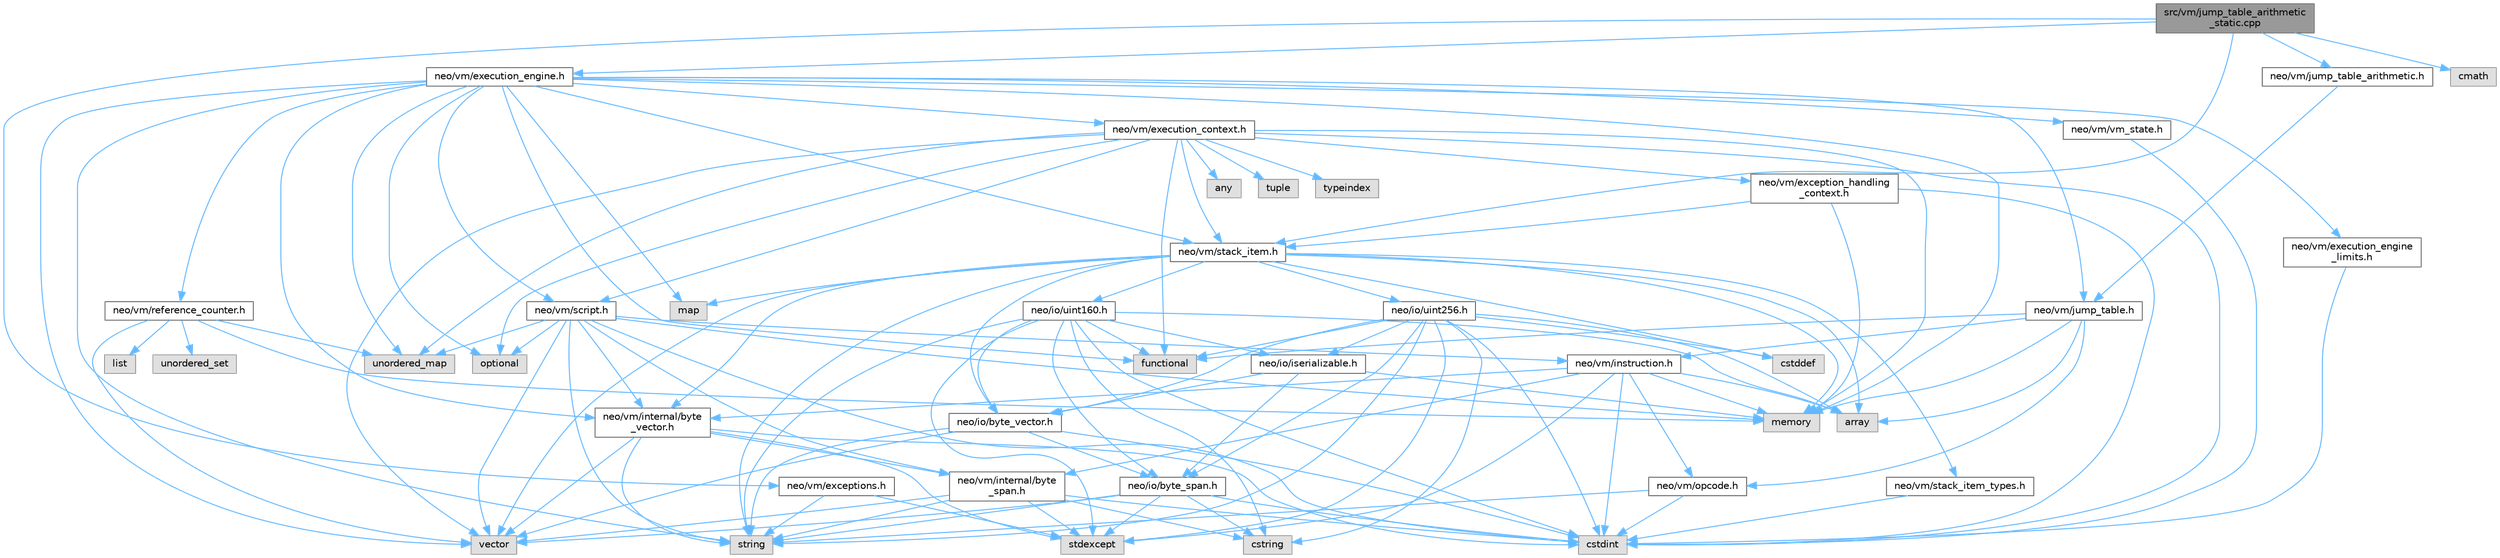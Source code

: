 digraph "src/vm/jump_table_arithmetic_static.cpp"
{
 // LATEX_PDF_SIZE
  bgcolor="transparent";
  edge [fontname=Helvetica,fontsize=10,labelfontname=Helvetica,labelfontsize=10];
  node [fontname=Helvetica,fontsize=10,shape=box,height=0.2,width=0.4];
  Node1 [id="Node000001",label="src/vm/jump_table_arithmetic\l_static.cpp",height=0.2,width=0.4,color="gray40", fillcolor="grey60", style="filled", fontcolor="black",tooltip=" "];
  Node1 -> Node2 [id="edge1_Node000001_Node000002",color="steelblue1",style="solid",tooltip=" "];
  Node2 [id="Node000002",label="neo/vm/exceptions.h",height=0.2,width=0.4,color="grey40", fillcolor="white", style="filled",URL="$vm_2exceptions_8h.html",tooltip=" "];
  Node2 -> Node3 [id="edge2_Node000002_Node000003",color="steelblue1",style="solid",tooltip=" "];
  Node3 [id="Node000003",label="stdexcept",height=0.2,width=0.4,color="grey60", fillcolor="#E0E0E0", style="filled",tooltip=" "];
  Node2 -> Node4 [id="edge3_Node000002_Node000004",color="steelblue1",style="solid",tooltip=" "];
  Node4 [id="Node000004",label="string",height=0.2,width=0.4,color="grey60", fillcolor="#E0E0E0", style="filled",tooltip=" "];
  Node1 -> Node5 [id="edge4_Node000001_Node000005",color="steelblue1",style="solid",tooltip=" "];
  Node5 [id="Node000005",label="neo/vm/execution_engine.h",height=0.2,width=0.4,color="grey40", fillcolor="white", style="filled",URL="$execution__engine_8h.html",tooltip=" "];
  Node5 -> Node6 [id="edge5_Node000005_Node000006",color="steelblue1",style="solid",tooltip=" "];
  Node6 [id="Node000006",label="neo/vm/execution_context.h",height=0.2,width=0.4,color="grey40", fillcolor="white", style="filled",URL="$execution__context_8h.html",tooltip=" "];
  Node6 -> Node7 [id="edge6_Node000006_Node000007",color="steelblue1",style="solid",tooltip=" "];
  Node7 [id="Node000007",label="neo/vm/exception_handling\l_context.h",height=0.2,width=0.4,color="grey40", fillcolor="white", style="filled",URL="$exception__handling__context_8h.html",tooltip=" "];
  Node7 -> Node8 [id="edge7_Node000007_Node000008",color="steelblue1",style="solid",tooltip=" "];
  Node8 [id="Node000008",label="neo/vm/stack_item.h",height=0.2,width=0.4,color="grey40", fillcolor="white", style="filled",URL="$stack__item_8h.html",tooltip=" "];
  Node8 -> Node9 [id="edge8_Node000008_Node000009",color="steelblue1",style="solid",tooltip=" "];
  Node9 [id="Node000009",label="neo/io/byte_vector.h",height=0.2,width=0.4,color="grey40", fillcolor="white", style="filled",URL="$io_2byte__vector_8h.html",tooltip=" "];
  Node9 -> Node10 [id="edge9_Node000009_Node000010",color="steelblue1",style="solid",tooltip=" "];
  Node10 [id="Node000010",label="neo/io/byte_span.h",height=0.2,width=0.4,color="grey40", fillcolor="white", style="filled",URL="$io_2byte__span_8h.html",tooltip=" "];
  Node10 -> Node11 [id="edge10_Node000010_Node000011",color="steelblue1",style="solid",tooltip=" "];
  Node11 [id="Node000011",label="cstdint",height=0.2,width=0.4,color="grey60", fillcolor="#E0E0E0", style="filled",tooltip=" "];
  Node10 -> Node12 [id="edge11_Node000010_Node000012",color="steelblue1",style="solid",tooltip=" "];
  Node12 [id="Node000012",label="cstring",height=0.2,width=0.4,color="grey60", fillcolor="#E0E0E0", style="filled",tooltip=" "];
  Node10 -> Node3 [id="edge12_Node000010_Node000003",color="steelblue1",style="solid",tooltip=" "];
  Node10 -> Node4 [id="edge13_Node000010_Node000004",color="steelblue1",style="solid",tooltip=" "];
  Node10 -> Node13 [id="edge14_Node000010_Node000013",color="steelblue1",style="solid",tooltip=" "];
  Node13 [id="Node000013",label="vector",height=0.2,width=0.4,color="grey60", fillcolor="#E0E0E0", style="filled",tooltip=" "];
  Node9 -> Node11 [id="edge15_Node000009_Node000011",color="steelblue1",style="solid",tooltip=" "];
  Node9 -> Node4 [id="edge16_Node000009_Node000004",color="steelblue1",style="solid",tooltip=" "];
  Node9 -> Node13 [id="edge17_Node000009_Node000013",color="steelblue1",style="solid",tooltip=" "];
  Node8 -> Node14 [id="edge18_Node000008_Node000014",color="steelblue1",style="solid",tooltip=" "];
  Node14 [id="Node000014",label="neo/io/uint160.h",height=0.2,width=0.4,color="grey40", fillcolor="white", style="filled",URL="$uint160_8h.html",tooltip=" "];
  Node14 -> Node10 [id="edge19_Node000014_Node000010",color="steelblue1",style="solid",tooltip=" "];
  Node14 -> Node9 [id="edge20_Node000014_Node000009",color="steelblue1",style="solid",tooltip=" "];
  Node14 -> Node15 [id="edge21_Node000014_Node000015",color="steelblue1",style="solid",tooltip=" "];
  Node15 [id="Node000015",label="neo/io/iserializable.h",height=0.2,width=0.4,color="grey40", fillcolor="white", style="filled",URL="$iserializable_8h.html",tooltip=" "];
  Node15 -> Node10 [id="edge22_Node000015_Node000010",color="steelblue1",style="solid",tooltip=" "];
  Node15 -> Node9 [id="edge23_Node000015_Node000009",color="steelblue1",style="solid",tooltip=" "];
  Node15 -> Node16 [id="edge24_Node000015_Node000016",color="steelblue1",style="solid",tooltip=" "];
  Node16 [id="Node000016",label="memory",height=0.2,width=0.4,color="grey60", fillcolor="#E0E0E0", style="filled",tooltip=" "];
  Node14 -> Node17 [id="edge25_Node000014_Node000017",color="steelblue1",style="solid",tooltip=" "];
  Node17 [id="Node000017",label="array",height=0.2,width=0.4,color="grey60", fillcolor="#E0E0E0", style="filled",tooltip=" "];
  Node14 -> Node11 [id="edge26_Node000014_Node000011",color="steelblue1",style="solid",tooltip=" "];
  Node14 -> Node12 [id="edge27_Node000014_Node000012",color="steelblue1",style="solid",tooltip=" "];
  Node14 -> Node18 [id="edge28_Node000014_Node000018",color="steelblue1",style="solid",tooltip=" "];
  Node18 [id="Node000018",label="functional",height=0.2,width=0.4,color="grey60", fillcolor="#E0E0E0", style="filled",tooltip=" "];
  Node14 -> Node3 [id="edge29_Node000014_Node000003",color="steelblue1",style="solid",tooltip=" "];
  Node14 -> Node4 [id="edge30_Node000014_Node000004",color="steelblue1",style="solid",tooltip=" "];
  Node8 -> Node19 [id="edge31_Node000008_Node000019",color="steelblue1",style="solid",tooltip=" "];
  Node19 [id="Node000019",label="neo/io/uint256.h",height=0.2,width=0.4,color="grey40", fillcolor="white", style="filled",URL="$uint256_8h.html",tooltip=" "];
  Node19 -> Node10 [id="edge32_Node000019_Node000010",color="steelblue1",style="solid",tooltip=" "];
  Node19 -> Node9 [id="edge33_Node000019_Node000009",color="steelblue1",style="solid",tooltip=" "];
  Node19 -> Node15 [id="edge34_Node000019_Node000015",color="steelblue1",style="solid",tooltip=" "];
  Node19 -> Node17 [id="edge35_Node000019_Node000017",color="steelblue1",style="solid",tooltip=" "];
  Node19 -> Node20 [id="edge36_Node000019_Node000020",color="steelblue1",style="solid",tooltip=" "];
  Node20 [id="Node000020",label="cstddef",height=0.2,width=0.4,color="grey60", fillcolor="#E0E0E0", style="filled",tooltip=" "];
  Node19 -> Node11 [id="edge37_Node000019_Node000011",color="steelblue1",style="solid",tooltip=" "];
  Node19 -> Node12 [id="edge38_Node000019_Node000012",color="steelblue1",style="solid",tooltip=" "];
  Node19 -> Node18 [id="edge39_Node000019_Node000018",color="steelblue1",style="solid",tooltip=" "];
  Node19 -> Node3 [id="edge40_Node000019_Node000003",color="steelblue1",style="solid",tooltip=" "];
  Node19 -> Node4 [id="edge41_Node000019_Node000004",color="steelblue1",style="solid",tooltip=" "];
  Node8 -> Node21 [id="edge42_Node000008_Node000021",color="steelblue1",style="solid",tooltip=" "];
  Node21 [id="Node000021",label="neo/vm/internal/byte\l_vector.h",height=0.2,width=0.4,color="grey40", fillcolor="white", style="filled",URL="$vm_2internal_2byte__vector_8h.html",tooltip=" "];
  Node21 -> Node22 [id="edge43_Node000021_Node000022",color="steelblue1",style="solid",tooltip=" "];
  Node22 [id="Node000022",label="neo/vm/internal/byte\l_span.h",height=0.2,width=0.4,color="grey40", fillcolor="white", style="filled",URL="$vm_2internal_2byte__span_8h.html",tooltip=" "];
  Node22 -> Node11 [id="edge44_Node000022_Node000011",color="steelblue1",style="solid",tooltip=" "];
  Node22 -> Node12 [id="edge45_Node000022_Node000012",color="steelblue1",style="solid",tooltip=" "];
  Node22 -> Node3 [id="edge46_Node000022_Node000003",color="steelblue1",style="solid",tooltip=" "];
  Node22 -> Node4 [id="edge47_Node000022_Node000004",color="steelblue1",style="solid",tooltip=" "];
  Node22 -> Node13 [id="edge48_Node000022_Node000013",color="steelblue1",style="solid",tooltip=" "];
  Node21 -> Node11 [id="edge49_Node000021_Node000011",color="steelblue1",style="solid",tooltip=" "];
  Node21 -> Node3 [id="edge50_Node000021_Node000003",color="steelblue1",style="solid",tooltip=" "];
  Node21 -> Node4 [id="edge51_Node000021_Node000004",color="steelblue1",style="solid",tooltip=" "];
  Node21 -> Node13 [id="edge52_Node000021_Node000013",color="steelblue1",style="solid",tooltip=" "];
  Node8 -> Node23 [id="edge53_Node000008_Node000023",color="steelblue1",style="solid",tooltip=" "];
  Node23 [id="Node000023",label="neo/vm/stack_item_types.h",height=0.2,width=0.4,color="grey40", fillcolor="white", style="filled",URL="$stack__item__types_8h.html",tooltip=" "];
  Node23 -> Node11 [id="edge54_Node000023_Node000011",color="steelblue1",style="solid",tooltip=" "];
  Node8 -> Node17 [id="edge55_Node000008_Node000017",color="steelblue1",style="solid",tooltip=" "];
  Node8 -> Node20 [id="edge56_Node000008_Node000020",color="steelblue1",style="solid",tooltip=" "];
  Node8 -> Node24 [id="edge57_Node000008_Node000024",color="steelblue1",style="solid",tooltip=" "];
  Node24 [id="Node000024",label="map",height=0.2,width=0.4,color="grey60", fillcolor="#E0E0E0", style="filled",tooltip=" "];
  Node8 -> Node16 [id="edge58_Node000008_Node000016",color="steelblue1",style="solid",tooltip=" "];
  Node8 -> Node4 [id="edge59_Node000008_Node000004",color="steelblue1",style="solid",tooltip=" "];
  Node8 -> Node13 [id="edge60_Node000008_Node000013",color="steelblue1",style="solid",tooltip=" "];
  Node7 -> Node11 [id="edge61_Node000007_Node000011",color="steelblue1",style="solid",tooltip=" "];
  Node7 -> Node16 [id="edge62_Node000007_Node000016",color="steelblue1",style="solid",tooltip=" "];
  Node6 -> Node25 [id="edge63_Node000006_Node000025",color="steelblue1",style="solid",tooltip=" "];
  Node25 [id="Node000025",label="neo/vm/script.h",height=0.2,width=0.4,color="grey40", fillcolor="white", style="filled",URL="$script_8h.html",tooltip=" "];
  Node25 -> Node26 [id="edge64_Node000025_Node000026",color="steelblue1",style="solid",tooltip=" "];
  Node26 [id="Node000026",label="neo/vm/instruction.h",height=0.2,width=0.4,color="grey40", fillcolor="white", style="filled",URL="$instruction_8h.html",tooltip=" "];
  Node26 -> Node22 [id="edge65_Node000026_Node000022",color="steelblue1",style="solid",tooltip=" "];
  Node26 -> Node21 [id="edge66_Node000026_Node000021",color="steelblue1",style="solid",tooltip=" "];
  Node26 -> Node27 [id="edge67_Node000026_Node000027",color="steelblue1",style="solid",tooltip=" "];
  Node27 [id="Node000027",label="neo/vm/opcode.h",height=0.2,width=0.4,color="grey40", fillcolor="white", style="filled",URL="$opcode_8h.html",tooltip=" "];
  Node27 -> Node11 [id="edge68_Node000027_Node000011",color="steelblue1",style="solid",tooltip=" "];
  Node27 -> Node4 [id="edge69_Node000027_Node000004",color="steelblue1",style="solid",tooltip=" "];
  Node26 -> Node17 [id="edge70_Node000026_Node000017",color="steelblue1",style="solid",tooltip=" "];
  Node26 -> Node11 [id="edge71_Node000026_Node000011",color="steelblue1",style="solid",tooltip=" "];
  Node26 -> Node16 [id="edge72_Node000026_Node000016",color="steelblue1",style="solid",tooltip=" "];
  Node26 -> Node3 [id="edge73_Node000026_Node000003",color="steelblue1",style="solid",tooltip=" "];
  Node25 -> Node22 [id="edge74_Node000025_Node000022",color="steelblue1",style="solid",tooltip=" "];
  Node25 -> Node21 [id="edge75_Node000025_Node000021",color="steelblue1",style="solid",tooltip=" "];
  Node25 -> Node11 [id="edge76_Node000025_Node000011",color="steelblue1",style="solid",tooltip=" "];
  Node25 -> Node16 [id="edge77_Node000025_Node000016",color="steelblue1",style="solid",tooltip=" "];
  Node25 -> Node28 [id="edge78_Node000025_Node000028",color="steelblue1",style="solid",tooltip=" "];
  Node28 [id="Node000028",label="optional",height=0.2,width=0.4,color="grey60", fillcolor="#E0E0E0", style="filled",tooltip=" "];
  Node25 -> Node4 [id="edge79_Node000025_Node000004",color="steelblue1",style="solid",tooltip=" "];
  Node25 -> Node29 [id="edge80_Node000025_Node000029",color="steelblue1",style="solid",tooltip=" "];
  Node29 [id="Node000029",label="unordered_map",height=0.2,width=0.4,color="grey60", fillcolor="#E0E0E0", style="filled",tooltip=" "];
  Node25 -> Node13 [id="edge81_Node000025_Node000013",color="steelblue1",style="solid",tooltip=" "];
  Node6 -> Node8 [id="edge82_Node000006_Node000008",color="steelblue1",style="solid",tooltip=" "];
  Node6 -> Node30 [id="edge83_Node000006_Node000030",color="steelblue1",style="solid",tooltip=" "];
  Node30 [id="Node000030",label="any",height=0.2,width=0.4,color="grey60", fillcolor="#E0E0E0", style="filled",tooltip=" "];
  Node6 -> Node11 [id="edge84_Node000006_Node000011",color="steelblue1",style="solid",tooltip=" "];
  Node6 -> Node18 [id="edge85_Node000006_Node000018",color="steelblue1",style="solid",tooltip=" "];
  Node6 -> Node16 [id="edge86_Node000006_Node000016",color="steelblue1",style="solid",tooltip=" "];
  Node6 -> Node28 [id="edge87_Node000006_Node000028",color="steelblue1",style="solid",tooltip=" "];
  Node6 -> Node31 [id="edge88_Node000006_Node000031",color="steelblue1",style="solid",tooltip=" "];
  Node31 [id="Node000031",label="tuple",height=0.2,width=0.4,color="grey60", fillcolor="#E0E0E0", style="filled",tooltip=" "];
  Node6 -> Node32 [id="edge89_Node000006_Node000032",color="steelblue1",style="solid",tooltip=" "];
  Node32 [id="Node000032",label="typeindex",height=0.2,width=0.4,color="grey60", fillcolor="#E0E0E0", style="filled",tooltip=" "];
  Node6 -> Node29 [id="edge90_Node000006_Node000029",color="steelblue1",style="solid",tooltip=" "];
  Node6 -> Node13 [id="edge91_Node000006_Node000013",color="steelblue1",style="solid",tooltip=" "];
  Node5 -> Node33 [id="edge92_Node000005_Node000033",color="steelblue1",style="solid",tooltip=" "];
  Node33 [id="Node000033",label="neo/vm/execution_engine\l_limits.h",height=0.2,width=0.4,color="grey40", fillcolor="white", style="filled",URL="$execution__engine__limits_8h.html",tooltip=" "];
  Node33 -> Node11 [id="edge93_Node000033_Node000011",color="steelblue1",style="solid",tooltip=" "];
  Node5 -> Node21 [id="edge94_Node000005_Node000021",color="steelblue1",style="solid",tooltip=" "];
  Node5 -> Node34 [id="edge95_Node000005_Node000034",color="steelblue1",style="solid",tooltip=" "];
  Node34 [id="Node000034",label="neo/vm/jump_table.h",height=0.2,width=0.4,color="grey40", fillcolor="white", style="filled",URL="$jump__table_8h.html",tooltip=" "];
  Node34 -> Node26 [id="edge96_Node000034_Node000026",color="steelblue1",style="solid",tooltip=" "];
  Node34 -> Node27 [id="edge97_Node000034_Node000027",color="steelblue1",style="solid",tooltip=" "];
  Node34 -> Node17 [id="edge98_Node000034_Node000017",color="steelblue1",style="solid",tooltip=" "];
  Node34 -> Node18 [id="edge99_Node000034_Node000018",color="steelblue1",style="solid",tooltip=" "];
  Node34 -> Node16 [id="edge100_Node000034_Node000016",color="steelblue1",style="solid",tooltip=" "];
  Node5 -> Node35 [id="edge101_Node000005_Node000035",color="steelblue1",style="solid",tooltip=" "];
  Node35 [id="Node000035",label="neo/vm/reference_counter.h",height=0.2,width=0.4,color="grey40", fillcolor="white", style="filled",URL="$reference__counter_8h.html",tooltip=" "];
  Node35 -> Node36 [id="edge102_Node000035_Node000036",color="steelblue1",style="solid",tooltip=" "];
  Node36 [id="Node000036",label="list",height=0.2,width=0.4,color="grey60", fillcolor="#E0E0E0", style="filled",tooltip=" "];
  Node35 -> Node16 [id="edge103_Node000035_Node000016",color="steelblue1",style="solid",tooltip=" "];
  Node35 -> Node29 [id="edge104_Node000035_Node000029",color="steelblue1",style="solid",tooltip=" "];
  Node35 -> Node37 [id="edge105_Node000035_Node000037",color="steelblue1",style="solid",tooltip=" "];
  Node37 [id="Node000037",label="unordered_set",height=0.2,width=0.4,color="grey60", fillcolor="#E0E0E0", style="filled",tooltip=" "];
  Node35 -> Node13 [id="edge106_Node000035_Node000013",color="steelblue1",style="solid",tooltip=" "];
  Node5 -> Node25 [id="edge107_Node000005_Node000025",color="steelblue1",style="solid",tooltip=" "];
  Node5 -> Node8 [id="edge108_Node000005_Node000008",color="steelblue1",style="solid",tooltip=" "];
  Node5 -> Node38 [id="edge109_Node000005_Node000038",color="steelblue1",style="solid",tooltip=" "];
  Node38 [id="Node000038",label="neo/vm/vm_state.h",height=0.2,width=0.4,color="grey40", fillcolor="white", style="filled",URL="$vm__state_8h.html",tooltip=" "];
  Node38 -> Node11 [id="edge110_Node000038_Node000011",color="steelblue1",style="solid",tooltip=" "];
  Node5 -> Node18 [id="edge111_Node000005_Node000018",color="steelblue1",style="solid",tooltip=" "];
  Node5 -> Node24 [id="edge112_Node000005_Node000024",color="steelblue1",style="solid",tooltip=" "];
  Node5 -> Node16 [id="edge113_Node000005_Node000016",color="steelblue1",style="solid",tooltip=" "];
  Node5 -> Node28 [id="edge114_Node000005_Node000028",color="steelblue1",style="solid",tooltip=" "];
  Node5 -> Node4 [id="edge115_Node000005_Node000004",color="steelblue1",style="solid",tooltip=" "];
  Node5 -> Node29 [id="edge116_Node000005_Node000029",color="steelblue1",style="solid",tooltip=" "];
  Node5 -> Node13 [id="edge117_Node000005_Node000013",color="steelblue1",style="solid",tooltip=" "];
  Node1 -> Node39 [id="edge118_Node000001_Node000039",color="steelblue1",style="solid",tooltip=" "];
  Node39 [id="Node000039",label="neo/vm/jump_table_arithmetic.h",height=0.2,width=0.4,color="grey40", fillcolor="white", style="filled",URL="$jump__table__arithmetic_8h.html",tooltip=" "];
  Node39 -> Node34 [id="edge119_Node000039_Node000034",color="steelblue1",style="solid",tooltip=" "];
  Node1 -> Node8 [id="edge120_Node000001_Node000008",color="steelblue1",style="solid",tooltip=" "];
  Node1 -> Node40 [id="edge121_Node000001_Node000040",color="steelblue1",style="solid",tooltip=" "];
  Node40 [id="Node000040",label="cmath",height=0.2,width=0.4,color="grey60", fillcolor="#E0E0E0", style="filled",tooltip=" "];
}

